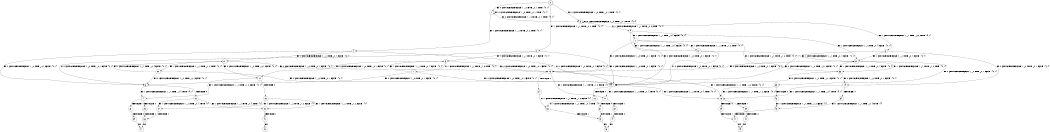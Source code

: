digraph BCG {
size = "7, 10.5";
center = TRUE;
node [shape = circle];
0 [peripheries = 2];
0 -> 1 [label = "EX !0 !ATOMIC_EXCH_BRANCH (1, +0, TRUE, +0, 1, TRUE) !{0, 1}"];
0 -> 2 [label = "EX !1 !ATOMIC_EXCH_BRANCH (1, +1, TRUE, +0, 2, TRUE) !{0, 1}"];
0 -> 3 [label = "EX !0 !ATOMIC_EXCH_BRANCH (1, +0, TRUE, +0, 1, TRUE) !{0, 1}"];
1 -> 1 [label = "EX !0 !ATOMIC_EXCH_BRANCH (1, +0, TRUE, +0, 1, TRUE) !{0, 1}"];
1 -> 4 [label = "EX !1 !ATOMIC_EXCH_BRANCH (1, +1, TRUE, +0, 2, TRUE) !{0, 1}"];
1 -> 3 [label = "EX !0 !ATOMIC_EXCH_BRANCH (1, +0, TRUE, +0, 1, TRUE) !{0, 1}"];
2 -> 5 [label = "EX !1 !ATOMIC_EXCH_BRANCH (1, +1, TRUE, +0, 4, FALSE) !{0, 1}"];
2 -> 6 [label = "EX !0 !ATOMIC_EXCH_BRANCH (1, +0, TRUE, +0, 1, FALSE) !{0, 1}"];
2 -> 7 [label = "EX !0 !ATOMIC_EXCH_BRANCH (1, +0, TRUE, +0, 1, FALSE) !{0, 1}"];
3 -> 8 [label = "EX !1 !ATOMIC_EXCH_BRANCH (1, +1, TRUE, +0, 2, TRUE) !{0, 1}"];
3 -> 3 [label = "EX !0 !ATOMIC_EXCH_BRANCH (1, +0, TRUE, +0, 1, TRUE) !{0, 1}"];
3 -> 9 [label = "EX !1 !ATOMIC_EXCH_BRANCH (1, +1, TRUE, +0, 2, TRUE) !{0, 1}"];
4 -> 6 [label = "EX !0 !ATOMIC_EXCH_BRANCH (1, +0, TRUE, +0, 1, FALSE) !{0, 1}"];
4 -> 10 [label = "EX !1 !ATOMIC_EXCH_BRANCH (1, +1, TRUE, +0, 4, FALSE) !{0, 1}"];
4 -> 7 [label = "EX !0 !ATOMIC_EXCH_BRANCH (1, +0, TRUE, +0, 1, FALSE) !{0, 1}"];
5 -> 11 [label = "EX !1 !ATOMIC_EXCH_BRANCH (1, +1, TRUE, +1, 2, TRUE) !{0, 1}"];
5 -> 12 [label = "EX !0 !ATOMIC_EXCH_BRANCH (1, +0, TRUE, +0, 1, FALSE) !{0, 1}"];
5 -> 13 [label = "EX !0 !ATOMIC_EXCH_BRANCH (1, +0, TRUE, +0, 1, FALSE) !{0, 1}"];
6 -> 14 [label = "EX !1 !ATOMIC_EXCH_BRANCH (1, +1, TRUE, +0, 4, TRUE) !{0, 1}"];
6 -> 15 [label = "TERMINATE !0"];
7 -> 16 [label = "EX !1 !ATOMIC_EXCH_BRANCH (1, +1, TRUE, +0, 4, TRUE) !{0, 1}"];
7 -> 17 [label = "EX !1 !ATOMIC_EXCH_BRANCH (1, +1, TRUE, +0, 4, TRUE) !{0, 1}"];
7 -> 18 [label = "TERMINATE !0"];
8 -> 19 [label = "EX !0 !ATOMIC_EXCH_BRANCH (1, +0, TRUE, +0, 1, FALSE) !{0, 1}"];
8 -> 20 [label = "EX !1 !ATOMIC_EXCH_BRANCH (1, +1, TRUE, +0, 4, FALSE) !{0, 1}"];
8 -> 7 [label = "EX !0 !ATOMIC_EXCH_BRANCH (1, +0, TRUE, +0, 1, FALSE) !{0, 1}"];
9 -> 20 [label = "EX !1 !ATOMIC_EXCH_BRANCH (1, +1, TRUE, +0, 4, FALSE) !{0, 1}"];
9 -> 7 [label = "EX !0 !ATOMIC_EXCH_BRANCH (1, +0, TRUE, +0, 1, FALSE) !{0, 1}"];
9 -> 21 [label = "EX !1 !ATOMIC_EXCH_BRANCH (1, +1, TRUE, +0, 4, FALSE) !{0, 1}"];
10 -> 12 [label = "EX !0 !ATOMIC_EXCH_BRANCH (1, +0, TRUE, +0, 1, FALSE) !{0, 1}"];
10 -> 22 [label = "EX !1 !ATOMIC_EXCH_BRANCH (1, +1, TRUE, +1, 2, TRUE) !{0, 1}"];
10 -> 13 [label = "EX !0 !ATOMIC_EXCH_BRANCH (1, +0, TRUE, +0, 1, FALSE) !{0, 1}"];
11 -> 5 [label = "EX !1 !ATOMIC_EXCH_BRANCH (1, +1, TRUE, +0, 4, FALSE) !{0, 1}"];
11 -> 6 [label = "EX !0 !ATOMIC_EXCH_BRANCH (1, +0, TRUE, +0, 1, FALSE) !{0, 1}"];
11 -> 7 [label = "EX !0 !ATOMIC_EXCH_BRANCH (1, +0, TRUE, +0, 1, FALSE) !{0, 1}"];
12 -> 14 [label = "EX !1 !ATOMIC_EXCH_BRANCH (1, +1, TRUE, +1, 2, FALSE) !{0, 1}"];
12 -> 23 [label = "TERMINATE !0"];
13 -> 16 [label = "EX !1 !ATOMIC_EXCH_BRANCH (1, +1, TRUE, +1, 2, FALSE) !{0, 1}"];
13 -> 17 [label = "EX !1 !ATOMIC_EXCH_BRANCH (1, +1, TRUE, +1, 2, FALSE) !{0, 1}"];
13 -> 24 [label = "TERMINATE !0"];
14 -> 25 [label = "TERMINATE !0"];
14 -> 26 [label = "TERMINATE !1"];
15 -> 27 [label = "EX !1 !ATOMIC_EXCH_BRANCH (1, +1, TRUE, +0, 4, TRUE) !{1}"];
15 -> 28 [label = "EX !1 !ATOMIC_EXCH_BRANCH (1, +1, TRUE, +0, 4, TRUE) !{1}"];
16 -> 29 [label = "TERMINATE !0"];
16 -> 30 [label = "TERMINATE !1"];
17 -> 31 [label = "TERMINATE !0"];
17 -> 32 [label = "TERMINATE !1"];
18 -> 33 [label = "EX !1 !ATOMIC_EXCH_BRANCH (1, +1, TRUE, +0, 4, TRUE) !{1}"];
19 -> 16 [label = "EX !1 !ATOMIC_EXCH_BRANCH (1, +1, TRUE, +0, 4, TRUE) !{0, 1}"];
19 -> 34 [label = "TERMINATE !0"];
20 -> 35 [label = "EX !0 !ATOMIC_EXCH_BRANCH (1, +0, TRUE, +0, 1, FALSE) !{0, 1}"];
20 -> 36 [label = "EX !1 !ATOMIC_EXCH_BRANCH (1, +1, TRUE, +1, 2, TRUE) !{0, 1}"];
20 -> 13 [label = "EX !0 !ATOMIC_EXCH_BRANCH (1, +0, TRUE, +0, 1, FALSE) !{0, 1}"];
21 -> 36 [label = "EX !1 !ATOMIC_EXCH_BRANCH (1, +1, TRUE, +1, 2, TRUE) !{0, 1}"];
21 -> 13 [label = "EX !0 !ATOMIC_EXCH_BRANCH (1, +0, TRUE, +0, 1, FALSE) !{0, 1}"];
21 -> 37 [label = "EX !1 !ATOMIC_EXCH_BRANCH (1, +1, TRUE, +1, 2, TRUE) !{0, 1}"];
22 -> 6 [label = "EX !0 !ATOMIC_EXCH_BRANCH (1, +0, TRUE, +0, 1, FALSE) !{0, 1}"];
22 -> 10 [label = "EX !1 !ATOMIC_EXCH_BRANCH (1, +1, TRUE, +0, 4, FALSE) !{0, 1}"];
22 -> 7 [label = "EX !0 !ATOMIC_EXCH_BRANCH (1, +0, TRUE, +0, 1, FALSE) !{0, 1}"];
23 -> 27 [label = "EX !1 !ATOMIC_EXCH_BRANCH (1, +1, TRUE, +1, 2, FALSE) !{1}"];
23 -> 28 [label = "EX !1 !ATOMIC_EXCH_BRANCH (1, +1, TRUE, +1, 2, FALSE) !{1}"];
24 -> 33 [label = "EX !1 !ATOMIC_EXCH_BRANCH (1, +1, TRUE, +1, 2, FALSE) !{1}"];
25 -> 38 [label = "TERMINATE !1"];
26 -> 39 [label = "TERMINATE !0"];
27 -> 38 [label = "TERMINATE !1"];
28 -> 40 [label = "TERMINATE !1"];
29 -> 41 [label = "TERMINATE !1"];
30 -> 42 [label = "TERMINATE !0"];
31 -> 43 [label = "TERMINATE !1"];
32 -> 44 [label = "TERMINATE !0"];
33 -> 43 [label = "TERMINATE !1"];
34 -> 45 [label = "EX !1 !ATOMIC_EXCH_BRANCH (1, +1, TRUE, +0, 4, TRUE) !{1}"];
35 -> 16 [label = "EX !1 !ATOMIC_EXCH_BRANCH (1, +1, TRUE, +1, 2, FALSE) !{0, 1}"];
35 -> 46 [label = "TERMINATE !0"];
36 -> 19 [label = "EX !0 !ATOMIC_EXCH_BRANCH (1, +0, TRUE, +0, 1, FALSE) !{0, 1}"];
36 -> 20 [label = "EX !1 !ATOMIC_EXCH_BRANCH (1, +1, TRUE, +0, 4, FALSE) !{0, 1}"];
36 -> 7 [label = "EX !0 !ATOMIC_EXCH_BRANCH (1, +0, TRUE, +0, 1, FALSE) !{0, 1}"];
37 -> 20 [label = "EX !1 !ATOMIC_EXCH_BRANCH (1, +1, TRUE, +0, 4, FALSE) !{0, 1}"];
37 -> 7 [label = "EX !0 !ATOMIC_EXCH_BRANCH (1, +0, TRUE, +0, 1, FALSE) !{0, 1}"];
37 -> 21 [label = "EX !1 !ATOMIC_EXCH_BRANCH (1, +1, TRUE, +0, 4, FALSE) !{0, 1}"];
38 -> 47 [label = "exit"];
39 -> 47 [label = "exit"];
40 -> 48 [label = "exit"];
41 -> 49 [label = "exit"];
42 -> 49 [label = "exit"];
43 -> 50 [label = "exit"];
44 -> 50 [label = "exit"];
45 -> 41 [label = "TERMINATE !1"];
46 -> 45 [label = "EX !1 !ATOMIC_EXCH_BRANCH (1, +1, TRUE, +1, 2, FALSE) !{1}"];
}
